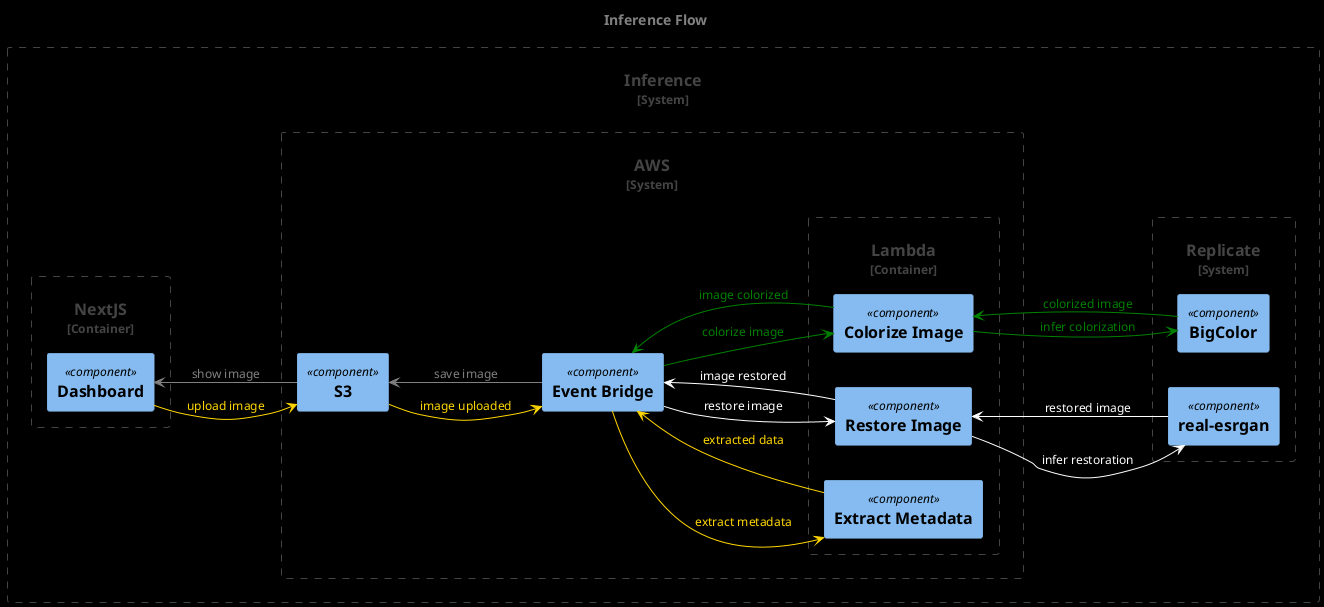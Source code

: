 @startuml inference-flow

title Inference Flow


left to right direction

set separator none

!include <C4/C4>
!include <C4/C4_Context>
!include <C4/C4_Component>

skinparam BackgroundColor black
skinparam DefaultFontColor gold
skinparam ArrowColor gold

System_Boundary(inferenc, "Inference") {
  Container_Boundary(nextjs, "NextJS") {
    Component(dashboard, "Dashboard")
    }

  System_Boundary(aws, "AWS") {
  Component(s3, "S3")

  Container_Boundary(functions, "Lambda") {
    Component(extract, "Extract Metadata")
    Component(restore, "Restore Image")
    Component(colorize, "Colorize Image")
  }

  Component(evt, "Event Bridge")
  }

  System_Boundary(replicate, "Replicate") {
    'model Naihgtmareai/real-esrgan
    Component(restoration, "real-esrgan")
    'model Cjwbw/BigColor
    Component(colorization, "BigColor")
  }

  'upload image and extract enhancment factor and colorization
  dashboard --> s3: "upload image"
  s3 --> evt: "image uploaded"
  evt --> extract: "extract metadata"
  extract --> evt: "extracted data"

  'restroe image
  skinparam DefaultFontColor white
  skinparam ArrowColor white
  evt --> restore: "restore image"
  restore --> restoration: "infer restoration"
  restore <-- restoration: "restored image"
  restore --> evt: "image restored"

  'colorize image if necessary
  skinparam DefaultFontColor green
  skinparam ArrowColor green
  evt --> colorize: "colorize image"
  colorize --> colorization: "infer colorization"
  colorize <-- colorization: "colorized image"
  colorize --> evt: "image colorized"

  'save image
  skinparam DefaultFontColor gray
  skinparam ArrowColor gray
  evt --> s3: "save image"
  s3 --> dashboard: "show image"
}

@enduml
